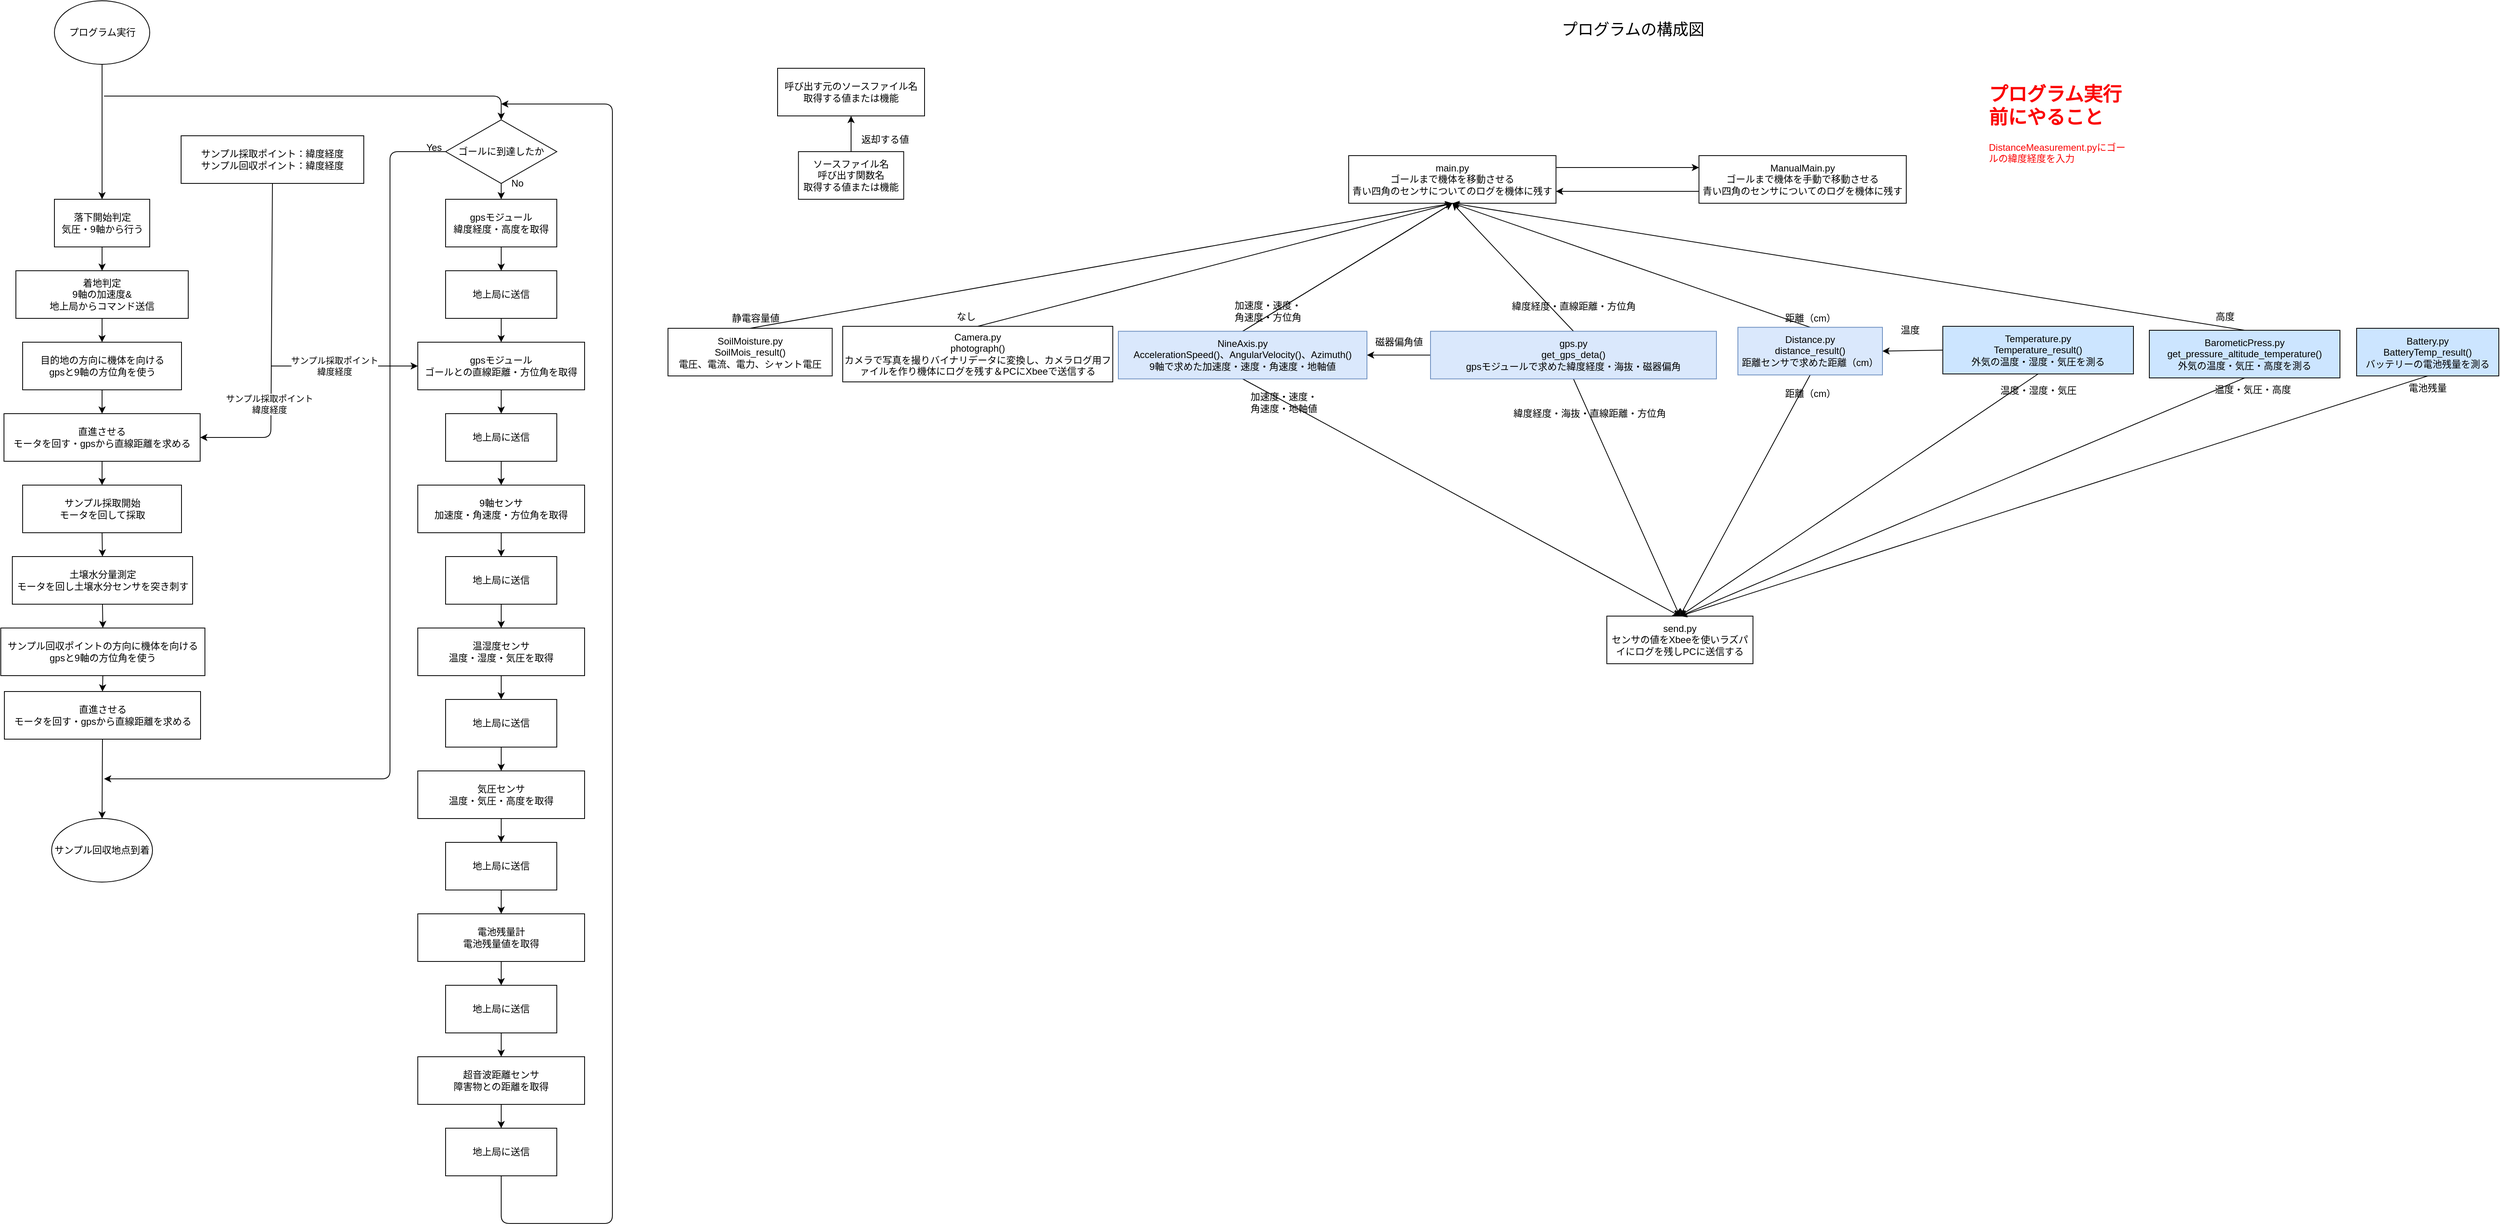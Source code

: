 <mxfile>
    <diagram id="RfQd1FZKVwX_YVwqkUuT" name="ページ1">
        <mxGraphModel dx="932" dy="657" grid="1" gridSize="10" guides="1" tooltips="1" connect="1" arrows="1" fold="1" page="1" pageScale="1" pageWidth="827" pageHeight="1169" math="0" shadow="0">
            <root>
                <mxCell id="0"/>
                <mxCell id="1" parent="0"/>
                <mxCell id="148" value="" style="endArrow=classic;html=1;entryX=0;entryY=0.5;entryDx=0;entryDy=0;" edge="1" parent="1" target="32">
                    <mxGeometry width="50" height="50" relative="1" as="geometry">
                        <mxPoint x="360" y="470" as="sourcePoint"/>
                        <mxPoint x="390" y="490" as="targetPoint"/>
                    </mxGeometry>
                </mxCell>
                <mxCell id="6" style="edgeStyle=none;html=1;exitX=0.5;exitY=1;exitDx=0;exitDy=0;entryX=0.5;entryY=0;entryDx=0;entryDy=0;" parent="1" source="2" target="5" edge="1">
                    <mxGeometry relative="1" as="geometry"/>
                </mxCell>
                <mxCell id="2" value="落下開始判定&lt;br&gt;気圧・9軸から行う" style="rounded=0;whiteSpace=wrap;html=1;" parent="1" vertex="1">
                    <mxGeometry x="87.5" y="260" width="120" height="60" as="geometry"/>
                </mxCell>
                <mxCell id="4" style="edgeStyle=none;html=1;exitX=0.5;exitY=1;exitDx=0;exitDy=0;entryX=0.5;entryY=0;entryDx=0;entryDy=0;" parent="1" source="3" target="2" edge="1">
                    <mxGeometry relative="1" as="geometry"/>
                </mxCell>
                <mxCell id="3" value="プログラム実行" style="ellipse;whiteSpace=wrap;html=1;" parent="1" vertex="1">
                    <mxGeometry x="87.5" y="10" width="120" height="80" as="geometry"/>
                </mxCell>
                <mxCell id="8" style="edgeStyle=none;html=1;exitX=0.5;exitY=1;exitDx=0;exitDy=0;entryX=0.5;entryY=0;entryDx=0;entryDy=0;" parent="1" source="5" target="7" edge="1">
                    <mxGeometry relative="1" as="geometry"/>
                </mxCell>
                <mxCell id="5" value="着地判定&lt;br&gt;9軸の加速度&amp;amp;&lt;br&gt;地上局からコマンド送信" style="rounded=0;whiteSpace=wrap;html=1;" parent="1" vertex="1">
                    <mxGeometry x="39" y="350" width="217" height="60" as="geometry"/>
                </mxCell>
                <mxCell id="10" style="edgeStyle=none;html=1;exitX=0.5;exitY=1;exitDx=0;exitDy=0;entryX=0.5;entryY=0;entryDx=0;entryDy=0;" parent="1" source="7" target="9" edge="1">
                    <mxGeometry relative="1" as="geometry"/>
                </mxCell>
                <mxCell id="7" value="目的地の方向に機体を向ける&lt;br&gt;gpsと9軸の方位角を使う" style="rounded=0;whiteSpace=wrap;html=1;" parent="1" vertex="1">
                    <mxGeometry x="47.5" y="440" width="200" height="60" as="geometry"/>
                </mxCell>
                <mxCell id="12" style="edgeStyle=none;html=1;exitX=0.5;exitY=1;exitDx=0;exitDy=0;entryX=0.5;entryY=0;entryDx=0;entryDy=0;" parent="1" source="9" target="11" edge="1">
                    <mxGeometry relative="1" as="geometry"/>
                </mxCell>
                <mxCell id="9" value="直進させる&lt;br&gt;モータを回す・gpsから直線距離を求める" style="rounded=0;whiteSpace=wrap;html=1;" parent="1" vertex="1">
                    <mxGeometry x="24" y="530" width="247" height="60" as="geometry"/>
                </mxCell>
                <mxCell id="14" style="edgeStyle=none;html=1;exitX=0.5;exitY=1;exitDx=0;exitDy=0;entryX=0.5;entryY=0;entryDx=0;entryDy=0;" parent="1" source="11" target="13" edge="1">
                    <mxGeometry relative="1" as="geometry"/>
                </mxCell>
                <mxCell id="11" value="サンプル採取開始&lt;br&gt;モータを回して採取" style="rounded=0;whiteSpace=wrap;html=1;" parent="1" vertex="1">
                    <mxGeometry x="47.5" y="620" width="200" height="60" as="geometry"/>
                </mxCell>
                <mxCell id="16" style="edgeStyle=none;html=1;exitX=0.5;exitY=1;exitDx=0;exitDy=0;entryX=0.5;entryY=0;entryDx=0;entryDy=0;" parent="1" source="13" target="15" edge="1">
                    <mxGeometry relative="1" as="geometry"/>
                </mxCell>
                <mxCell id="13" value="土壌水分量測定&lt;br&gt;モータを回し土壌水分センサを突き刺す" style="rounded=0;whiteSpace=wrap;html=1;" parent="1" vertex="1">
                    <mxGeometry x="34.5" y="710" width="227" height="60" as="geometry"/>
                </mxCell>
                <mxCell id="19" style="edgeStyle=none;html=1;exitX=0.5;exitY=1;exitDx=0;exitDy=0;entryX=0.5;entryY=0;entryDx=0;entryDy=0;entryPerimeter=0;" parent="1" source="15" target="18" edge="1">
                    <mxGeometry relative="1" as="geometry"/>
                </mxCell>
                <mxCell id="15" value="サンプル回収ポイントの方向に機体を向ける&lt;br&gt;gpsと9軸の方位角を使う" style="rounded=0;whiteSpace=wrap;html=1;" parent="1" vertex="1">
                    <mxGeometry x="20" y="800" width="257" height="60" as="geometry"/>
                </mxCell>
                <mxCell id="21" style="edgeStyle=none;html=1;exitX=0.5;exitY=1;exitDx=0;exitDy=0;entryX=0.5;entryY=0;entryDx=0;entryDy=0;" parent="1" source="18" target="20" edge="1">
                    <mxGeometry relative="1" as="geometry"/>
                </mxCell>
                <mxCell id="18" value="直進させる&lt;br&gt;モータを回す・gpsから直線距離を求める" style="rounded=0;whiteSpace=wrap;html=1;" parent="1" vertex="1">
                    <mxGeometry x="24.5" y="880" width="247" height="60" as="geometry"/>
                </mxCell>
                <mxCell id="20" value="サンプル回収地点到着" style="ellipse;whiteSpace=wrap;html=1;" parent="1" vertex="1">
                    <mxGeometry x="84" y="1040" width="127" height="80" as="geometry"/>
                </mxCell>
                <mxCell id="23" value="サンプル採取ポイント：緯度経度&lt;br&gt;サンプル回収ポイント：緯度経度" style="rounded=0;whiteSpace=wrap;html=1;" parent="1" vertex="1">
                    <mxGeometry x="247" y="180" width="230" height="60" as="geometry"/>
                </mxCell>
                <mxCell id="28" value="" style="endArrow=classic;html=1;entryX=1;entryY=0.5;entryDx=0;entryDy=0;exitX=0.5;exitY=1;exitDx=0;exitDy=0;" parent="1" source="23" target="9" edge="1">
                    <mxGeometry width="50" height="50" relative="1" as="geometry">
                        <mxPoint x="362" y="450" as="sourcePoint"/>
                        <mxPoint x="250" y="550" as="targetPoint"/>
                        <Array as="points">
                            <mxPoint x="360" y="560"/>
                        </Array>
                    </mxGeometry>
                </mxCell>
                <mxCell id="29" value="サンプル採取ポイント&lt;br&gt;緯度経度" style="edgeLabel;html=1;align=center;verticalAlign=middle;resizable=0;points=[];" parent="28" vertex="1" connectable="0">
                    <mxGeometry x="0.534" y="-1" relative="1" as="geometry">
                        <mxPoint x="81" y="-84" as="offset"/>
                    </mxGeometry>
                </mxCell>
                <mxCell id="49" style="edgeStyle=none;html=1;exitX=0.5;exitY=1;exitDx=0;exitDy=0;entryX=0.5;entryY=0;entryDx=0;entryDy=0;" parent="1" source="30" target="48" edge="1">
                    <mxGeometry relative="1" as="geometry"/>
                </mxCell>
                <mxCell id="30" value="gpsモジュール&lt;br&gt;緯度経度・高度を取得" style="rounded=0;whiteSpace=wrap;html=1;" parent="1" vertex="1">
                    <mxGeometry x="580" y="260" width="140" height="60" as="geometry"/>
                </mxCell>
                <mxCell id="31" value="" style="endArrow=classic;html=1;entryX=0.5;entryY=0;entryDx=0;entryDy=0;" parent="1" target="76" edge="1">
                    <mxGeometry width="50" height="50" relative="1" as="geometry">
                        <mxPoint x="150" y="130" as="sourcePoint"/>
                        <mxPoint x="650" y="160" as="targetPoint"/>
                        <Array as="points">
                            <mxPoint x="650" y="130"/>
                        </Array>
                    </mxGeometry>
                </mxCell>
                <mxCell id="52" style="edgeStyle=none;html=1;exitX=0.5;exitY=1;exitDx=0;exitDy=0;entryX=0.5;entryY=0;entryDx=0;entryDy=0;" parent="1" source="32" target="51" edge="1">
                    <mxGeometry relative="1" as="geometry"/>
                </mxCell>
                <mxCell id="32" value="gpsモジュール&lt;br&gt;ゴールとの直線距離・方位角を取得" style="rounded=0;whiteSpace=wrap;html=1;" parent="1" vertex="1">
                    <mxGeometry x="545" y="440" width="210" height="60" as="geometry"/>
                </mxCell>
                <mxCell id="55" style="edgeStyle=none;html=1;exitX=0.5;exitY=1;exitDx=0;exitDy=0;entryX=0.5;entryY=0;entryDx=0;entryDy=0;" parent="1" source="34" target="54" edge="1">
                    <mxGeometry relative="1" as="geometry"/>
                </mxCell>
                <mxCell id="34" value="9軸センサ&lt;br&gt;加速度・角速度・方位角を取得" style="rounded=0;whiteSpace=wrap;html=1;" parent="1" vertex="1">
                    <mxGeometry x="545" y="620" width="210" height="60" as="geometry"/>
                </mxCell>
                <mxCell id="58" style="edgeStyle=none;html=1;exitX=0.5;exitY=1;exitDx=0;exitDy=0;entryX=0.5;entryY=0;entryDx=0;entryDy=0;" parent="1" source="36" target="57" edge="1">
                    <mxGeometry relative="1" as="geometry"/>
                </mxCell>
                <mxCell id="36" value="温湿度センサ&lt;br&gt;温度・湿度・気圧を取得" style="rounded=0;whiteSpace=wrap;html=1;" parent="1" vertex="1">
                    <mxGeometry x="545" y="800" width="210" height="60" as="geometry"/>
                </mxCell>
                <mxCell id="61" style="edgeStyle=none;html=1;exitX=0.5;exitY=1;exitDx=0;exitDy=0;entryX=0.5;entryY=0;entryDx=0;entryDy=0;" parent="1" source="38" target="60" edge="1">
                    <mxGeometry relative="1" as="geometry"/>
                </mxCell>
                <mxCell id="38" value="気圧センサ&lt;br&gt;温度・気圧・高度を取得" style="rounded=0;whiteSpace=wrap;html=1;" parent="1" vertex="1">
                    <mxGeometry x="545" y="980" width="210" height="60" as="geometry"/>
                </mxCell>
                <mxCell id="64" style="edgeStyle=none;html=1;exitX=0.5;exitY=1;exitDx=0;exitDy=0;entryX=0.5;entryY=0;entryDx=0;entryDy=0;" parent="1" source="40" target="63" edge="1">
                    <mxGeometry relative="1" as="geometry"/>
                </mxCell>
                <mxCell id="40" value="電池残量計&lt;br&gt;電池残量値を取得" style="rounded=0;whiteSpace=wrap;html=1;" parent="1" vertex="1">
                    <mxGeometry x="545" y="1160" width="210" height="60" as="geometry"/>
                </mxCell>
                <mxCell id="67" style="edgeStyle=none;html=1;exitX=0.5;exitY=1;exitDx=0;exitDy=0;entryX=0.5;entryY=0;entryDx=0;entryDy=0;" parent="1" source="42" target="65" edge="1">
                    <mxGeometry relative="1" as="geometry"/>
                </mxCell>
                <mxCell id="42" value="超音波距離センサ&lt;br&gt;障害物との距離を取得" style="rounded=0;whiteSpace=wrap;html=1;" parent="1" vertex="1">
                    <mxGeometry x="545" y="1340" width="210" height="60" as="geometry"/>
                </mxCell>
                <mxCell id="50" style="edgeStyle=none;html=1;exitX=0.5;exitY=1;exitDx=0;exitDy=0;entryX=0.5;entryY=0;entryDx=0;entryDy=0;" parent="1" source="48" target="32" edge="1">
                    <mxGeometry relative="1" as="geometry"/>
                </mxCell>
                <mxCell id="48" value="地上局に送信" style="rounded=0;whiteSpace=wrap;html=1;" parent="1" vertex="1">
                    <mxGeometry x="580" y="350" width="140" height="60" as="geometry"/>
                </mxCell>
                <mxCell id="53" style="edgeStyle=none;html=1;exitX=0.5;exitY=1;exitDx=0;exitDy=0;entryX=0.5;entryY=0;entryDx=0;entryDy=0;" parent="1" source="51" target="34" edge="1">
                    <mxGeometry relative="1" as="geometry"/>
                </mxCell>
                <mxCell id="51" value="地上局に送信" style="rounded=0;whiteSpace=wrap;html=1;" parent="1" vertex="1">
                    <mxGeometry x="580" y="530" width="140" height="60" as="geometry"/>
                </mxCell>
                <mxCell id="56" style="edgeStyle=none;html=1;exitX=0.5;exitY=1;exitDx=0;exitDy=0;entryX=0.5;entryY=0;entryDx=0;entryDy=0;" parent="1" source="54" target="36" edge="1">
                    <mxGeometry relative="1" as="geometry"/>
                </mxCell>
                <mxCell id="54" value="地上局に送信" style="rounded=0;whiteSpace=wrap;html=1;" parent="1" vertex="1">
                    <mxGeometry x="580" y="710" width="140" height="60" as="geometry"/>
                </mxCell>
                <mxCell id="59" style="edgeStyle=none;html=1;exitX=0.5;exitY=1;exitDx=0;exitDy=0;entryX=0.5;entryY=0;entryDx=0;entryDy=0;" parent="1" source="57" target="38" edge="1">
                    <mxGeometry relative="1" as="geometry"/>
                </mxCell>
                <mxCell id="57" value="地上局に送信" style="rounded=0;whiteSpace=wrap;html=1;" parent="1" vertex="1">
                    <mxGeometry x="580" y="890" width="140" height="60" as="geometry"/>
                </mxCell>
                <mxCell id="62" style="edgeStyle=none;html=1;exitX=0.5;exitY=1;exitDx=0;exitDy=0;entryX=0.5;entryY=0;entryDx=0;entryDy=0;" parent="1" source="60" target="40" edge="1">
                    <mxGeometry relative="1" as="geometry"/>
                </mxCell>
                <mxCell id="60" value="地上局に送信" style="rounded=0;whiteSpace=wrap;html=1;" parent="1" vertex="1">
                    <mxGeometry x="580" y="1070" width="140" height="60" as="geometry"/>
                </mxCell>
                <mxCell id="66" style="edgeStyle=none;html=1;exitX=0.5;exitY=1;exitDx=0;exitDy=0;entryX=0.5;entryY=0;entryDx=0;entryDy=0;" parent="1" source="63" target="42" edge="1">
                    <mxGeometry relative="1" as="geometry"/>
                </mxCell>
                <mxCell id="63" value="地上局に送信" style="rounded=0;whiteSpace=wrap;html=1;" parent="1" vertex="1">
                    <mxGeometry x="580" y="1250" width="140" height="60" as="geometry"/>
                </mxCell>
                <mxCell id="65" value="地上局に送信" style="rounded=0;whiteSpace=wrap;html=1;" parent="1" vertex="1">
                    <mxGeometry x="580" y="1430" width="140" height="60" as="geometry"/>
                </mxCell>
                <mxCell id="75" style="edgeStyle=none;html=1;exitX=0.5;exitY=1;exitDx=0;exitDy=0;" parent="1" source="65" edge="1">
                    <mxGeometry relative="1" as="geometry">
                        <mxPoint x="650" y="140" as="targetPoint"/>
                        <mxPoint x="650" y="1670" as="sourcePoint"/>
                        <Array as="points">
                            <mxPoint x="650" y="1550"/>
                            <mxPoint x="790" y="1550"/>
                            <mxPoint x="790" y="140"/>
                        </Array>
                    </mxGeometry>
                </mxCell>
                <mxCell id="77" style="edgeStyle=none;html=1;exitX=0.5;exitY=1;exitDx=0;exitDy=0;entryX=0.5;entryY=0;entryDx=0;entryDy=0;" parent="1" source="76" target="30" edge="1">
                    <mxGeometry relative="1" as="geometry"/>
                </mxCell>
                <mxCell id="78" style="edgeStyle=none;html=1;exitX=0;exitY=0.5;exitDx=0;exitDy=0;" parent="1" source="76" edge="1">
                    <mxGeometry relative="1" as="geometry">
                        <mxPoint x="150" y="990" as="targetPoint"/>
                        <Array as="points">
                            <mxPoint x="510" y="200"/>
                            <mxPoint x="510" y="990"/>
                        </Array>
                    </mxGeometry>
                </mxCell>
                <mxCell id="76" value="ゴールに到達したか" style="rhombus;whiteSpace=wrap;html=1;" parent="1" vertex="1">
                    <mxGeometry x="580" y="160" width="140" height="80" as="geometry"/>
                </mxCell>
                <mxCell id="79" value="Yes" style="text;html=1;align=center;verticalAlign=middle;resizable=0;points=[];autosize=1;strokeColor=none;fillColor=none;" parent="1" vertex="1">
                    <mxGeometry x="545" y="180" width="40" height="30" as="geometry"/>
                </mxCell>
                <mxCell id="80" value="No" style="text;html=1;align=center;verticalAlign=middle;resizable=0;points=[];autosize=1;strokeColor=none;fillColor=none;" parent="1" vertex="1">
                    <mxGeometry x="650" y="225" width="40" height="30" as="geometry"/>
                </mxCell>
                <mxCell id="83" style="edgeStyle=none;html=1;exitX=1;exitY=0.25;exitDx=0;exitDy=0;entryX=0;entryY=0.25;entryDx=0;entryDy=0;" parent="1" source="84" target="128" edge="1">
                    <mxGeometry relative="1" as="geometry"/>
                </mxCell>
                <mxCell id="84" value="main.py&lt;br&gt;ゴールまで機体を移動させる&lt;br&gt;青い四角のセンサについてのログを機体に残す" style="rounded=0;whiteSpace=wrap;html=1;" parent="1" vertex="1">
                    <mxGeometry x="1717" y="205" width="261" height="60" as="geometry"/>
                </mxCell>
                <mxCell id="85" value="&lt;font style=&quot;font-size: 20px;&quot;&gt;プログラムの構成図&lt;/font&gt;" style="text;html=1;strokeColor=none;fillColor=none;align=center;verticalAlign=middle;whiteSpace=wrap;rounded=0;" parent="1" vertex="1">
                    <mxGeometry x="1960" y="30" width="230" height="30" as="geometry"/>
                </mxCell>
                <mxCell id="86" value="send.py&lt;br&gt;センサの値をXbeeを使いラズパイにログを残しPCに送信する" style="rounded=0;whiteSpace=wrap;html=1;" parent="1" vertex="1">
                    <mxGeometry x="2042" y="785" width="184" height="60" as="geometry"/>
                </mxCell>
                <mxCell id="90" style="edgeStyle=none;html=1;exitX=0.5;exitY=0;exitDx=0;exitDy=0;entryX=0.5;entryY=1;entryDx=0;entryDy=0;fontSize=17;fontColor=#ed0c0c;" parent="1" source="93" target="84" edge="1">
                    <mxGeometry relative="1" as="geometry"/>
                </mxCell>
                <mxCell id="91" style="edgeStyle=none;html=1;exitX=0.5;exitY=1;exitDx=0;exitDy=0;entryX=0.5;entryY=0;entryDx=0;entryDy=0;" parent="1" source="93" target="86" edge="1">
                    <mxGeometry relative="1" as="geometry"/>
                </mxCell>
                <mxCell id="139" style="edgeStyle=none;html=1;exitX=0;exitY=0.5;exitDx=0;exitDy=0;entryX=1;entryY=0.5;entryDx=0;entryDy=0;" parent="1" source="93" target="126" edge="1">
                    <mxGeometry relative="1" as="geometry"/>
                </mxCell>
                <mxCell id="93" value="gps.py&lt;br&gt;get_gps_deta()&lt;br&gt;gpsモジュールで求めた緯度経度・海抜・磁器偏角" style="rounded=0;whiteSpace=wrap;html=1;fillColor=#dae8fc;strokeColor=#6c8ebf;" parent="1" vertex="1">
                    <mxGeometry x="1820" y="426.25" width="360" height="60" as="geometry"/>
                </mxCell>
                <mxCell id="95" value="緯度経度・直線距離・方位角" style="text;html=1;align=center;verticalAlign=middle;resizable=0;points=[];autosize=1;strokeColor=none;fillColor=none;" parent="1" vertex="1">
                    <mxGeometry x="1910" y="380" width="180" height="30" as="geometry"/>
                </mxCell>
                <mxCell id="96" value="緯度経度・海抜・直線距離・方位角" style="text;html=1;align=center;verticalAlign=middle;resizable=0;points=[];autosize=1;strokeColor=none;fillColor=none;" parent="1" vertex="1">
                    <mxGeometry x="1910" y="515" width="220" height="30" as="geometry"/>
                </mxCell>
                <mxCell id="97" style="edgeStyle=none;html=1;exitX=0.5;exitY=0;exitDx=0;exitDy=0;entryX=0.5;entryY=1;entryDx=0;entryDy=0;" parent="1" source="99" target="84" edge="1">
                    <mxGeometry relative="1" as="geometry"/>
                </mxCell>
                <mxCell id="98" style="edgeStyle=none;html=1;exitX=0.5;exitY=1;exitDx=0;exitDy=0;entryX=0.5;entryY=0;entryDx=0;entryDy=0;fontSize=12;" parent="1" source="99" target="86" edge="1">
                    <mxGeometry relative="1" as="geometry"/>
                </mxCell>
                <mxCell id="99" value="Distance.py&lt;br&gt;distance_result()&lt;br&gt;距離センサで求めた距離（cm）" style="rounded=0;whiteSpace=wrap;html=1;fillColor=#dae8fc;strokeColor=#6c8ebf;" parent="1" vertex="1">
                    <mxGeometry x="2207" y="421.25" width="182" height="60" as="geometry"/>
                </mxCell>
                <mxCell id="101" style="edgeStyle=none;html=1;exitX=0.5;exitY=0;exitDx=0;exitDy=0;entryX=0.5;entryY=1;entryDx=0;entryDy=0;" parent="1" source="126" target="84" edge="1">
                    <mxGeometry relative="1" as="geometry"/>
                </mxCell>
                <mxCell id="102" style="edgeStyle=none;html=1;exitX=0.5;exitY=1;exitDx=0;exitDy=0;entryX=0.5;entryY=0;entryDx=0;entryDy=0;fontSize=12;" parent="1" source="126" target="86" edge="1">
                    <mxGeometry relative="1" as="geometry"/>
                </mxCell>
                <mxCell id="103" value="距離（cm）" style="text;html=1;align=center;verticalAlign=middle;resizable=0;points=[];autosize=1;strokeColor=none;fillColor=none;" parent="1" vertex="1">
                    <mxGeometry x="2253" y="395" width="90" height="30" as="geometry"/>
                </mxCell>
                <mxCell id="104" value="加速度・速度・&lt;br&gt;角速度・方位角" style="text;html=1;align=center;verticalAlign=middle;resizable=0;points=[];autosize=1;strokeColor=none;fillColor=none;" parent="1" vertex="1">
                    <mxGeometry x="1560" y="381.25" width="110" height="40" as="geometry"/>
                </mxCell>
                <mxCell id="105" style="edgeStyle=none;html=1;exitX=0.5;exitY=0;exitDx=0;exitDy=0;entryX=0.5;entryY=1;entryDx=0;entryDy=0;fontSize=20;startArrow=none;" parent="1" source="126" target="84" edge="1">
                    <mxGeometry relative="1" as="geometry"/>
                </mxCell>
                <mxCell id="106" style="edgeStyle=none;html=1;exitX=0.5;exitY=0;exitDx=0;exitDy=0;entryX=0.5;entryY=1;entryDx=0;entryDy=0;fontSize=12;" parent="1" source="107" target="113" edge="1">
                    <mxGeometry relative="1" as="geometry"/>
                </mxCell>
                <mxCell id="107" value="ソースファイル名&lt;br&gt;呼び出す関数名&lt;br&gt;取得する値または機能" style="rounded=0;whiteSpace=wrap;html=1;" parent="1" vertex="1">
                    <mxGeometry x="1024.25" y="200" width="132.5" height="60" as="geometry"/>
                </mxCell>
                <mxCell id="108" value="返却する値" style="text;html=1;align=center;verticalAlign=middle;resizable=0;points=[];autosize=1;strokeColor=none;fillColor=none;" parent="1" vertex="1">
                    <mxGeometry x="1093" y="170" width="80" height="30" as="geometry"/>
                </mxCell>
                <mxCell id="109" value="距離（cm）" style="text;html=1;align=center;verticalAlign=middle;resizable=0;points=[];autosize=1;strokeColor=none;fillColor=none;" parent="1" vertex="1">
                    <mxGeometry x="2253" y="490" width="90" height="30" as="geometry"/>
                </mxCell>
                <mxCell id="110" value="加速度・速度・&lt;br&gt;角速度・地軸値" style="text;html=1;align=center;verticalAlign=middle;resizable=0;points=[];autosize=1;strokeColor=none;fillColor=none;" parent="1" vertex="1">
                    <mxGeometry x="1580" y="496.25" width="110" height="40" as="geometry"/>
                </mxCell>
                <mxCell id="111" style="edgeStyle=none;html=1;exitX=0.5;exitY=0;exitDx=0;exitDy=0;entryX=0.5;entryY=1;entryDx=0;entryDy=0;fontSize=12;" parent="1" source="112" target="84" edge="1">
                    <mxGeometry relative="1" as="geometry"/>
                </mxCell>
                <mxCell id="112" value="Camera.py&lt;br&gt;photograph()&lt;br&gt;カメラで写真を撮りバイナリデータに変換し、カメラログ用ファイルを作り機体にログを残す＆PCにXbeeで送信する" style="rounded=0;whiteSpace=wrap;html=1;fontSize=12;" parent="1" vertex="1">
                    <mxGeometry x="1080" y="420" width="340" height="70" as="geometry"/>
                </mxCell>
                <mxCell id="113" value="呼び出す元のソースファイル名&lt;br&gt;取得する値または機能" style="rounded=0;whiteSpace=wrap;html=1;fontSize=12;" parent="1" vertex="1">
                    <mxGeometry x="998" y="95" width="185" height="60" as="geometry"/>
                </mxCell>
                <mxCell id="114" value="なし" style="text;html=1;align=center;verticalAlign=middle;resizable=0;points=[];autosize=1;strokeColor=none;fillColor=none;fontSize=12;" parent="1" vertex="1">
                    <mxGeometry x="1210" y="392.5" width="50" height="30" as="geometry"/>
                </mxCell>
                <mxCell id="115" style="edgeStyle=none;html=1;exitX=0.5;exitY=1;exitDx=0;exitDy=0;entryX=0.5;entryY=0;entryDx=0;entryDy=0;fontSize=12;" parent="1" source="118" target="86" edge="1">
                    <mxGeometry relative="1" as="geometry"/>
                </mxCell>
                <mxCell id="116" style="edgeStyle=none;html=1;exitX=0.5;exitY=0;exitDx=0;exitDy=0;entryX=0.5;entryY=1;entryDx=0;entryDy=0;" parent="1" source="136" target="84" edge="1">
                    <mxGeometry relative="1" as="geometry"/>
                </mxCell>
                <mxCell id="117" style="edgeStyle=none;html=1;exitX=0;exitY=0.5;exitDx=0;exitDy=0;entryX=1;entryY=0.5;entryDx=0;entryDy=0;" parent="1" source="118" target="99" edge="1">
                    <mxGeometry relative="1" as="geometry">
                        <mxPoint x="2461" y="456.25" as="targetPoint"/>
                    </mxGeometry>
                </mxCell>
                <mxCell id="118" value="Temperature.py&lt;br style=&quot;border-color: var(--border-color);&quot;&gt;Temperature_result()&lt;br style=&quot;border-color: var(--border-color);&quot;&gt;外気の温度・湿度・気圧を測る" style="rounded=0;whiteSpace=wrap;html=1;fontSize=12;fillColor=#CCE5FF;" parent="1" vertex="1">
                    <mxGeometry x="2465" y="420" width="240" height="60" as="geometry"/>
                </mxCell>
                <mxCell id="119" value="温度・気圧・高度" style="text;html=1;align=center;verticalAlign=middle;resizable=0;points=[];autosize=1;strokeColor=none;fillColor=none;fontSize=12;" parent="1" vertex="1">
                    <mxGeometry x="2795" y="485" width="120" height="30" as="geometry"/>
                </mxCell>
                <mxCell id="120" style="edgeStyle=none;html=1;exitX=0.5;exitY=0;exitDx=0;exitDy=0;entryX=0.5;entryY=1;entryDx=0;entryDy=0;fontSize=12;" parent="1" source="121" target="84" edge="1">
                    <mxGeometry relative="1" as="geometry"/>
                </mxCell>
                <mxCell id="121" value="SoilMoisture.py&lt;br&gt;SoilMois_result()&lt;br&gt;&lt;span style=&quot;&quot;&gt;電圧、電流、電力、シャント電圧&lt;/span&gt;" style="rounded=0;whiteSpace=wrap;html=1;fontSize=12;" parent="1" vertex="1">
                    <mxGeometry x="860" y="422.5" width="206.75" height="60" as="geometry"/>
                </mxCell>
                <mxCell id="122" value="静電容量値" style="text;html=1;align=center;verticalAlign=middle;resizable=0;points=[];autosize=1;strokeColor=none;fillColor=none;fontSize=12;" parent="1" vertex="1">
                    <mxGeometry x="930" y="395" width="80" height="30" as="geometry"/>
                </mxCell>
                <mxCell id="124" value="&lt;h1 style=&quot;border-color: var(--border-color);&quot;&gt;プログラム実行前にやること&lt;/h1&gt;&lt;div&gt;DistanceMeasurement.pyにゴールの緯度経度を入力&lt;/div&gt;&lt;p&gt;&lt;br&gt;&lt;/p&gt;" style="text;html=1;strokeColor=none;fillColor=none;spacing=5;spacingTop=-20;whiteSpace=wrap;overflow=hidden;rounded=0;fontColor=#fb0404;" parent="1" vertex="1">
                    <mxGeometry x="2518" y="107.5" width="190" height="120" as="geometry"/>
                </mxCell>
                <mxCell id="126" value="NineAxis.py&lt;br&gt;&lt;span style=&quot;border-color: var(--border-color); background-color: initial;&quot;&gt;AccelerationSpeed()、&lt;/span&gt;&lt;span style=&quot;border-color: var(--border-color); background-color: initial;&quot;&gt;AngularVelocity()、&lt;/span&gt;&lt;span style=&quot;border-color: var(--border-color); background-color: initial;&quot;&gt;Azimuth()&lt;/span&gt;&lt;br&gt;9軸で求めた加速度・速度・角速度・地軸値" style="rounded=0;whiteSpace=wrap;html=1;fillColor=#dae8fc;strokeColor=#6c8ebf;" parent="1" vertex="1">
                    <mxGeometry x="1427" y="426.25" width="313" height="60" as="geometry"/>
                </mxCell>
                <mxCell id="127" style="edgeStyle=none;html=1;exitX=0;exitY=0.75;exitDx=0;exitDy=0;entryX=1;entryY=0.75;entryDx=0;entryDy=0;" parent="1" source="128" target="84" edge="1">
                    <mxGeometry relative="1" as="geometry"/>
                </mxCell>
                <mxCell id="128" value="ManualMain.py&lt;br&gt;ゴールまで機体を手動で移動させる&lt;br&gt;青い四角のセンサについてのログを機体に残す" style="rounded=0;whiteSpace=wrap;html=1;" parent="1" vertex="1">
                    <mxGeometry x="2158" y="205" width="261" height="60" as="geometry"/>
                </mxCell>
                <mxCell id="129" value="&lt;span style=&quot;color: rgb(0, 0, 0); font-family: Helvetica; font-size: 12px; font-style: normal; font-variant-ligatures: normal; font-variant-caps: normal; font-weight: 400; letter-spacing: normal; orphans: 2; text-align: center; text-indent: 0px; text-transform: none; widows: 2; word-spacing: 0px; -webkit-text-stroke-width: 0px; background-color: rgb(251, 251, 251); text-decoration-thickness: initial; text-decoration-style: initial; text-decoration-color: initial; float: none; display: inline !important;&quot;&gt;温度&lt;/span&gt;" style="text;whiteSpace=wrap;html=1;" parent="1" vertex="1">
                    <mxGeometry x="2410" y="411.25" width="45" height="28.75" as="geometry"/>
                </mxCell>
                <mxCell id="130" style="edgeStyle=none;html=1;exitX=0.5;exitY=1;exitDx=0;exitDy=0;entryX=0.5;entryY=0;entryDx=0;entryDy=0;" parent="1" source="131" target="86" edge="1">
                    <mxGeometry relative="1" as="geometry">
                        <mxPoint x="1968" y="677.5" as="targetPoint"/>
                    </mxGeometry>
                </mxCell>
                <mxCell id="131" value="Battery.py&lt;br&gt;BatteryTemp_result()&lt;br&gt;バッテリーの電池残量を測る" style="rounded=0;whiteSpace=wrap;html=1;fontSize=12;fillColor=#CCE5FF;" parent="1" vertex="1">
                    <mxGeometry x="2986" y="422.5" width="179" height="60" as="geometry"/>
                </mxCell>
                <mxCell id="132" value="高度" style="text;html=1;align=center;verticalAlign=middle;resizable=0;points=[];autosize=1;strokeColor=none;fillColor=none;" parent="1" vertex="1">
                    <mxGeometry x="2795" y="392.5" width="50" height="30" as="geometry"/>
                </mxCell>
                <mxCell id="133" value="電池残量" style="text;html=1;align=center;verticalAlign=middle;resizable=0;points=[];autosize=1;strokeColor=none;fillColor=none;" parent="1" vertex="1">
                    <mxGeometry x="3040" y="482.5" width="70" height="30" as="geometry"/>
                </mxCell>
                <mxCell id="135" style="edgeStyle=none;html=1;exitX=0.5;exitY=1;exitDx=0;exitDy=0;entryX=0.5;entryY=0;entryDx=0;entryDy=0;" parent="1" source="136" target="86" edge="1">
                    <mxGeometry relative="1" as="geometry">
                        <mxPoint x="1968" y="677.5" as="targetPoint"/>
                    </mxGeometry>
                </mxCell>
                <mxCell id="136" value="BarometicPress.py&lt;br style=&quot;border-color: var(--border-color);&quot;&gt;get_pressure_altitude_temperature()&lt;br style=&quot;border-color: var(--border-color);&quot;&gt;外気の温度・気圧・高度を測る" style="rounded=0;whiteSpace=wrap;html=1;fontSize=12;fillColor=#CCE5FF;" parent="1" vertex="1">
                    <mxGeometry x="2725" y="425" width="240" height="60" as="geometry"/>
                </mxCell>
                <mxCell id="137" value="温度・湿度・気圧" style="text;html=1;align=center;verticalAlign=middle;resizable=0;points=[];autosize=1;strokeColor=none;fillColor=none;fontSize=12;" parent="1" vertex="1">
                    <mxGeometry x="2525" y="486.25" width="120" height="30" as="geometry"/>
                </mxCell>
                <mxCell id="140" value="磁器偏角値" style="text;html=1;align=center;verticalAlign=middle;resizable=0;points=[];autosize=1;strokeColor=none;fillColor=none;" parent="1" vertex="1">
                    <mxGeometry x="1740" y="425" width="80" height="30" as="geometry"/>
                </mxCell>
                <mxCell id="149" value="サンプル採取ポイント&lt;br&gt;緯度経度" style="edgeLabel;html=1;align=center;verticalAlign=middle;resizable=0;points=[];" vertex="1" connectable="0" parent="1">
                    <mxGeometry x="361.998" y="516.248" as="geometry">
                        <mxPoint x="-4" y="2" as="offset"/>
                    </mxGeometry>
                </mxCell>
            </root>
        </mxGraphModel>
    </diagram>
</mxfile>